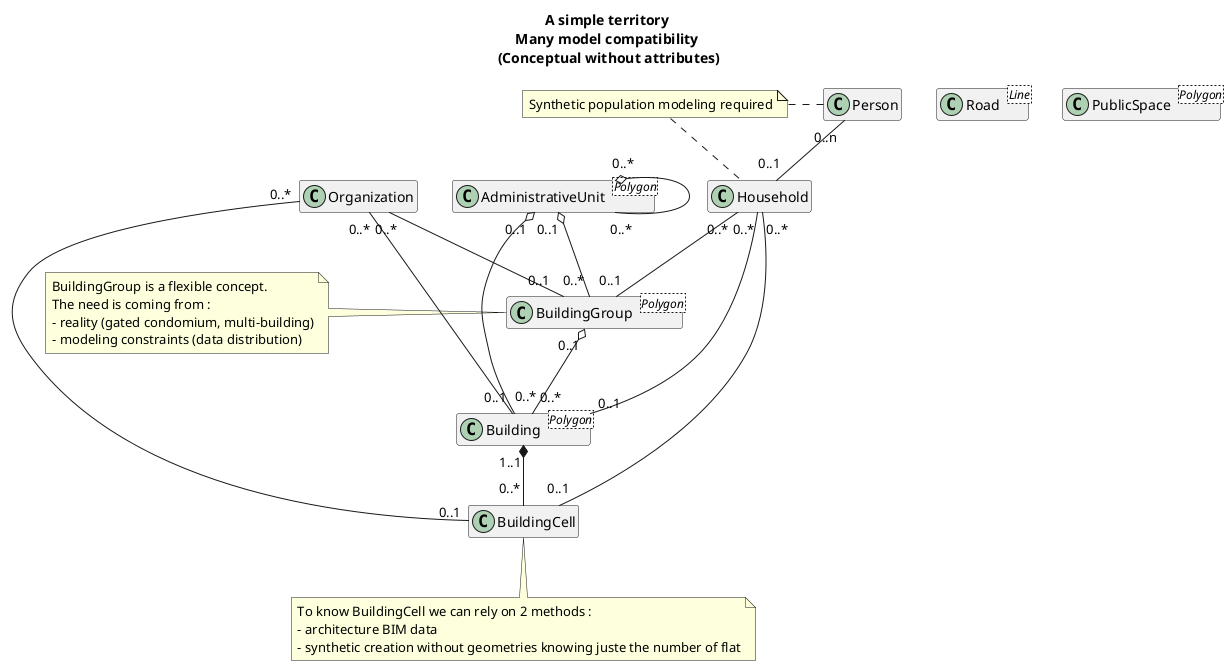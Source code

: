 @startuml

Title A simple territory \nMany model compatibility \n(Conceptual without attributes)
hide members
class Person
class Household
class Organization
class Building<Polygon>
class BuildingCell
class BuildingGroup<Polygon>
class Road<Line>
class PublicSpace<Polygon>
class AdministrativeUnit<Polygon>

Building "1..1" *--  "0..*" BuildingCell
BuildingGroup "0..1" o-- "0..*" Building

AdministrativeUnit "0..1" o-- "0..*" Building
AdministrativeUnit "0..1" o-- "0..*" BuildingGroup
AdministrativeUnit "0..*" o-- "0..*" AdministrativeUnit

Person "0..n" -- "0..1" Household
Household "0..*" -- "0..1" Building
Household "0..*" -- "0..1" BuildingCell
Household "0..*" -- "0..1" BuildingGroup

Organization "0..*" -- "0..1" Building
Organization "0..*" -- "0..1" BuildingCell
Organization "0..*" -- "0..1" BuildingGroup

note "Synthetic population modeling required"  as N1
N1 .right. Household
N1 .right. Person

note "To know BuildingCell we can rely on 2 methods :\n- architecture BIM data\n- synthetic creation without geometries knowing juste the number of flat"  as N2
N2 -up- BuildingCell

note "BuildingGroup is a flexible concept.\nThe need is coming from :\n- reality (gated condomium, multi-building)\n- modeling constraints (data distribution)"  as N3
N3 -right- BuildingGroup


@enduml
